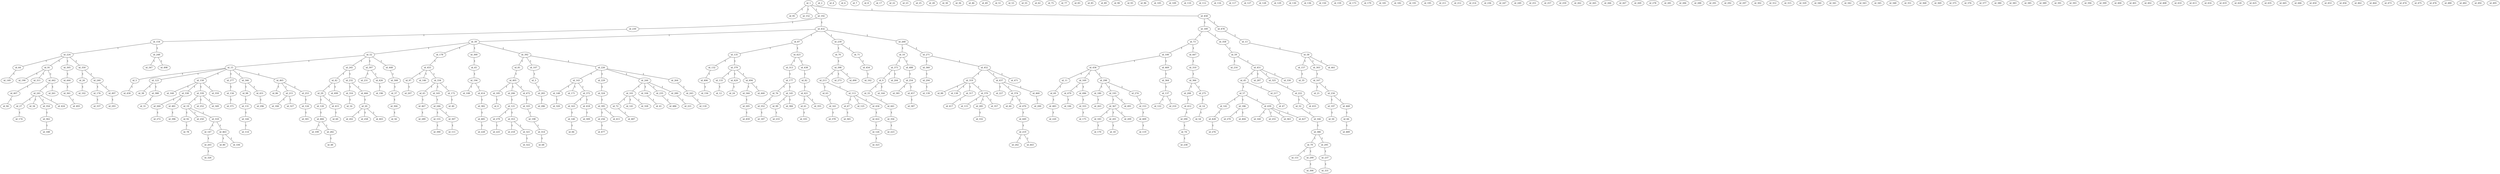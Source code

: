 graph GR{
id_0;
id_1;
id_2;
id_3;
id_4;
id_5;
id_6;
id_7;
id_8;
id_9;
id_10;
id_11;
id_12;
id_13;
id_14;
id_15;
id_16;
id_17;
id_18;
id_19;
id_20;
id_21;
id_22;
id_23;
id_24;
id_25;
id_26;
id_27;
id_28;
id_29;
id_30;
id_31;
id_32;
id_33;
id_34;
id_35;
id_36;
id_37;
id_38;
id_39;
id_40;
id_41;
id_42;
id_43;
id_44;
id_45;
id_46;
id_47;
id_48;
id_49;
id_50;
id_51;
id_52;
id_53;
id_54;
id_55;
id_56;
id_57;
id_58;
id_59;
id_60;
id_61;
id_62;
id_63;
id_64;
id_65;
id_66;
id_67;
id_68;
id_69;
id_70;
id_71;
id_72;
id_73;
id_74;
id_75;
id_76;
id_77;
id_78;
id_79;
id_80;
id_81;
id_82;
id_83;
id_84;
id_85;
id_86;
id_87;
id_88;
id_89;
id_90;
id_91;
id_92;
id_93;
id_94;
id_95;
id_96;
id_97;
id_98;
id_99;
id_100;
id_101;
id_102;
id_103;
id_104;
id_105;
id_106;
id_107;
id_108;
id_109;
id_110;
id_111;
id_112;
id_113;
id_114;
id_115;
id_116;
id_117;
id_118;
id_119;
id_120;
id_121;
id_122;
id_123;
id_124;
id_125;
id_126;
id_127;
id_128;
id_129;
id_130;
id_131;
id_132;
id_133;
id_134;
id_135;
id_136;
id_137;
id_138;
id_139;
id_140;
id_141;
id_142;
id_143;
id_144;
id_145;
id_146;
id_147;
id_148;
id_149;
id_150;
id_151;
id_152;
id_153;
id_154;
id_155;
id_156;
id_157;
id_158;
id_159;
id_160;
id_161;
id_162;
id_163;
id_164;
id_165;
id_166;
id_167;
id_168;
id_169;
id_170;
id_171;
id_172;
id_173;
id_174;
id_175;
id_176;
id_177;
id_178;
id_179;
id_180;
id_181;
id_182;
id_183;
id_184;
id_185;
id_186;
id_187;
id_188;
id_189;
id_190;
id_191;
id_192;
id_193;
id_194;
id_195;
id_196;
id_197;
id_198;
id_199;
id_200;
id_201;
id_202;
id_203;
id_204;
id_205;
id_206;
id_207;
id_208;
id_209;
id_210;
id_211;
id_212;
id_213;
id_214;
id_215;
id_216;
id_217;
id_218;
id_219;
id_220;
id_221;
id_222;
id_223;
id_224;
id_225;
id_226;
id_227;
id_228;
id_229;
id_230;
id_231;
id_232;
id_233;
id_234;
id_235;
id_236;
id_237;
id_238;
id_239;
id_240;
id_241;
id_242;
id_243;
id_244;
id_245;
id_246;
id_247;
id_248;
id_249;
id_250;
id_251;
id_252;
id_253;
id_254;
id_255;
id_256;
id_257;
id_258;
id_259;
id_260;
id_261;
id_262;
id_263;
id_264;
id_265;
id_266;
id_267;
id_268;
id_269;
id_270;
id_271;
id_272;
id_273;
id_274;
id_275;
id_276;
id_277;
id_278;
id_279;
id_280;
id_281;
id_282;
id_283;
id_284;
id_285;
id_286;
id_287;
id_288;
id_289;
id_290;
id_291;
id_292;
id_293;
id_294;
id_295;
id_296;
id_297;
id_298;
id_299;
id_300;
id_301;
id_302;
id_303;
id_304;
id_305;
id_306;
id_307;
id_308;
id_309;
id_310;
id_311;
id_312;
id_313;
id_314;
id_315;
id_316;
id_317;
id_318;
id_319;
id_320;
id_321;
id_322;
id_323;
id_324;
id_325;
id_326;
id_327;
id_328;
id_329;
id_330;
id_331;
id_332;
id_333;
id_334;
id_335;
id_336;
id_337;
id_338;
id_339;
id_340;
id_341;
id_342;
id_343;
id_344;
id_345;
id_346;
id_347;
id_348;
id_349;
id_350;
id_351;
id_352;
id_353;
id_354;
id_355;
id_356;
id_357;
id_358;
id_359;
id_360;
id_361;
id_362;
id_363;
id_364;
id_365;
id_366;
id_367;
id_368;
id_369;
id_370;
id_371;
id_372;
id_373;
id_374;
id_375;
id_376;
id_377;
id_378;
id_379;
id_380;
id_381;
id_382;
id_383;
id_384;
id_385;
id_386;
id_387;
id_388;
id_389;
id_390;
id_391;
id_392;
id_393;
id_394;
id_395;
id_396;
id_397;
id_398;
id_399;
id_400;
id_401;
id_402;
id_403;
id_404;
id_405;
id_406;
id_407;
id_408;
id_409;
id_410;
id_411;
id_412;
id_413;
id_414;
id_415;
id_416;
id_417;
id_418;
id_419;
id_420;
id_421;
id_422;
id_423;
id_424;
id_425;
id_426;
id_427;
id_428;
id_429;
id_430;
id_431;
id_432;
id_433;
id_434;
id_435;
id_436;
id_437;
id_438;
id_439;
id_440;
id_441;
id_442;
id_443;
id_444;
id_445;
id_446;
id_447;
id_448;
id_449;
id_450;
id_451;
id_452;
id_453;
id_454;
id_455;
id_456;
id_457;
id_458;
id_459;
id_460;
id_461;
id_462;
id_463;
id_464;
id_465;
id_466;
id_467;
id_468;
id_469;
id_470;
id_471;
id_472;
id_473;
id_474;
id_475;
id_476;
id_477;
id_478;
id_479;
id_480;
id_481;
id_482;
id_483;
id_484;
id_485;
id_486;
id_487;
id_488;
id_489;
id_490;
id_491;
id_492;
id_493;
id_494;
id_495;
id_496;
id_497;
id_498;
id_499;
id_1--id_95[label=1];
id_1--id_192[label=1];
id_1--id_152[label=1];
id_1--id_458[label=1];
id_192--id_432[label=1];
id_192--id_230[label=1];
id_458--id_478[label=1];
id_458--id_189[label=1];
id_432--id_268[label=1];
id_432--id_39[label=1];
id_432--id_87[label=1];
id_432--id_239[label=1];
id_230--id_154[label=1];
id_478--id_13[label=1];
id_189--id_358[label=1];
id_189--id_73[label=1];
id_268--id_10[label=1];
id_268--id_271[label=1];
id_39--id_392[label=1];
id_39--id_300[label=1];
id_39--id_52[label=1];
id_39--id_178[label=1];
id_87--id_135[label=1];
id_87--id_423[label=1];
id_239--id_71[label=1];
id_239--id_70[label=1];
id_154--id_248[label=1];
id_154--id_224[label=1];
id_13--id_58[label=1];
id_358--id_59[label=1];
id_73--id_100[label=1];
id_73--id_447[label=1];
id_10--id_488[label=1];
id_10--id_373[label=1];
id_271--id_452[label=1];
id_271--id_360[label=1];
id_392--id_107[label=1];
id_392--id_81[label=1];
id_392--id_226[label=1];
id_300--id_65[label=1];
id_52--id_15[label=1];
id_52--id_245[label=1];
id_52--id_448[label=1];
id_52--id_397[label=1];
id_178--id_455[label=1];
id_135--id_132[label=1];
id_135--id_379[label=1];
id_423--id_438[label=1];
id_423--id_313[label=1];
id_71--id_454[label=1];
id_70--id_398[label=1];
id_248--id_498[label=1];
id_248--id_347[label=1];
id_224--id_91[label=1];
id_224--id_350[label=1];
id_224--id_64[label=1];
id_224--id_305[label=1];
id_58--id_157[label=1];
id_58--id_461[label=1];
id_58--id_303[label=1];
id_59--id_451[label=1];
id_59--id_216[label=1];
id_100--id_469[label=1];
id_100--id_436[label=1];
id_447--id_310[label=1];
id_488--id_254[label=1];
id_373--id_9[label=1];
id_373--id_204[label=1];
id_452--id_319[label=1];
id_452--id_471[label=1];
id_452--id_437[label=1];
id_360--id_294[label=1];
id_107--id_3[label=1];
id_81--id_405[label=1];
id_226--id_143[label=1];
id_226--id_264[label=1];
id_226--id_244[label=1];
id_226--id_229[label=1];
id_65--id_194[label=1];
id_15--id_277[label=1];
id_15--id_123[label=1];
id_15--id_158[label=1];
id_15--id_346[label=1];
id_15--id_465[label=1];
id_15--id_5[label=1];
id_245--id_42[label=1];
id_245--id_232[label=1];
id_448--id_308[label=1];
id_397--id_231[label=1];
id_397--id_426[label=1];
id_455--id_146[label=1];
id_455--id_97[label=1];
id_455--id_334[label=1];
id_132--id_406[label=1];
id_379--id_429[label=1];
id_379--id_133[label=1];
id_379--id_494[label=1];
id_438--id_82[label=1];
id_313--id_177[label=1];
id_454--id_162[label=1];
id_398--id_273[label=1];
id_398--id_490[label=1];
id_398--id_213[label=1];
id_91--id_442[label=1];
id_91--id_190[label=1];
id_91--id_311[label=1];
id_350--id_240[label=1];
id_350--id_26[label=1];
id_64--id_149[label=1];
id_305--id_444[label=1];
id_157--id_35[label=1];
id_303--id_167[label=1];
id_451--id_330[label=1];
id_451--id_325[label=1];
id_451--id_45[label=1];
id_451--id_287[label=1];
id_469--id_364[label=1];
id_436--id_169[label=1];
id_436--id_11[label=1];
id_436--id_298[label=1];
id_310--id_366[label=1];
id_254--id_381[label=1];
id_254--id_457[label=1];
id_9--id_164[label=1];
id_9--id_33[label=1];
id_319--id_138[label=1];
id_319--id_88[label=1];
id_319--id_317[label=1];
id_319--id_370[label=1];
id_437--id_460[label=1];
id_437--id_374[label=1];
id_437--id_227[label=1];
id_294--id_139[label=1];
id_3--id_283[label=1];
id_405--id_472[label=1];
id_405--id_185[label=1];
id_405--id_206[label=1];
id_143--id_148[label=1];
id_143--id_171[label=1];
id_143--id_372[label=1];
id_264--id_243[label=1];
id_244--id_280[label=1];
id_244--id_104[label=1];
id_244--id_101[label=1];
id_244--id_235[label=1];
id_229--id_324[label=1];
id_194--id_414[label=1];
id_194--id_108[label=1];
id_277--id_134[label=1];
id_123--id_38[label=1];
id_123--id_388[label=1];
id_158--id_339[label=1];
id_158--id_338[label=1];
id_158--id_168[label=1];
id_158--id_359[label=1];
id_346--id_431[label=1];
id_346--id_98[label=1];
id_465--id_86[label=1];
id_465--id_253[label=1];
id_465--id_215[label=1];
id_5--id_430[label=1];
id_42--id_499[label=1];
id_42--id_29[label=1];
id_232--id_316[label=1];
id_232--id_466[label=1];
id_308--id_37[label=1];
id_426--id_196[label=1];
id_97--id_207[label=1];
id_334--id_165[label=1];
id_334--id_172[label=1];
id_334--id_43[label=1];
id_406--id_156[label=1];
id_429--id_24[label=1];
id_133--id_12[label=1];
id_494--id_344[label=1];
id_494--id_440[label=1];
id_82--id_421[label=1];
id_177--id_76[label=1];
id_177--id_145[label=1];
id_213--id_113[label=1];
id_213--id_63[label=1];
id_442--id_261[label=1];
id_442--id_241[label=1];
id_311--id_407[label=1];
id_240--id_176[label=1];
id_240--id_497[label=1];
id_26--id_102[label=1];
id_444--id_361[label=1];
id_167--id_234[label=1];
id_167--id_21[label=1];
id_325--id_222[label=1];
id_45--id_217[label=1];
id_45--id_57[label=1];
id_364--id_137[label=1];
id_169--id_496[label=1];
id_169--id_479[label=1];
id_11--id_69[label=1];
id_298--id_274[label=1];
id_298--id_180[label=1];
id_298--id_193[label=1];
id_366--id_208[label=1];
id_366--id_275[label=1];
id_457--id_387[label=1];
id_33--id_441[label=1];
id_317--id_417[label=1];
id_370--id_115[label=1];
id_370--id_285[label=1];
id_370--id_357[label=1];
id_460--id_200[label=1];
id_374--id_470[label=1];
id_374--id_44[label=1];
id_283--id_286[label=1];
id_472--id_103[label=1];
id_185--id_0[label=1];
id_206--id_121[label=1];
id_148--id_320[label=1];
id_372--id_418[label=1];
id_372--id_163[label=1];
id_243--id_118[label=1];
id_280--id_221[label=1];
id_104--id_41[label=1];
id_101--id_141[label=1];
id_101--id_328[label=1];
id_101--id_72[label=1];
id_235--id_486[label=1];
id_324--id_395[label=1];
id_414--id_382[label=1];
id_134--id_371[label=1];
id_388--id_31[label=1];
id_339--id_19[label=1];
id_339--id_349[label=1];
id_339--id_252[label=1];
id_338--id_481[label=1];
id_338--id_260[label=1];
id_431--id_296[label=1];
id_98--id_131[label=1];
id_253--id_124[label=1];
id_215--id_184[label=1];
id_215--id_327[label=1];
id_29--id_120[label=1];
id_29--id_415[label=1];
id_316--id_16[label=1];
id_466--id_20[label=1];
id_37--id_304[label=1];
id_165--id_246[label=1];
id_172--id_40[label=1];
id_43--id_467[label=1];
id_344--id_205[label=1];
id_421--id_355[label=1];
id_421--id_61[label=1];
id_76--id_352[label=1];
id_145--id_384[label=1];
id_145--id_99[label=1];
id_113--id_125[label=1];
id_113--id_434[label=1];
id_113--id_67[label=1];
id_63--id_161[label=1];
id_241--id_34[label=1];
id_241--id_424[label=1];
id_241--id_354[label=1];
id_241--id_27[label=1];
id_407--id_94[label=1];
id_176--id_337[label=1];
id_497--id_293[label=1];
id_361--id_493[label=1];
id_234--id_197[label=1];
id_234--id_468[label=1];
id_222--id_433[label=1];
id_222--id_32[label=1];
id_217--id_47[label=1];
id_57--id_186[label=1];
id_57--id_439[label=1];
id_57--id_142[label=1];
id_137--id_122[label=1];
id_137--id_210[label=1];
id_496--id_333[label=1];
id_479--id_106[label=1];
id_69--id_483[label=1];
id_274--id_153[label=1];
id_180--id_263[label=1];
id_193--id_491[label=1];
id_193--id_367[label=1];
id_208--id_412[label=1];
id_275--id_14[label=1];
id_441--id_356[label=1];
id_285--id_332[label=1];
id_470--id_449[label=1];
id_103--id_198[label=1];
id_121--id_279[label=1];
id_121--id_353[label=1];
id_418--id_309[label=1];
id_163--id_140[label=1];
id_72--id_487[label=1];
id_395--id_256[label=1];
id_395--id_411[label=1];
id_382--id_485[label=1];
id_19--id_92[label=1];
id_19--id_318[label=1];
id_19--id_250[label=1];
id_481--id_396[label=1];
id_260--id_272[label=1];
id_131--id_144[label=1];
id_124--id_301[label=1];
id_120--id_484[label=1];
id_415--id_60[label=1];
id_20--id_403[label=1];
id_20--id_258[label=1];
id_20--id_202[label=1];
id_304--id_56[label=1];
id_246--id_307[label=1];
id_246--id_155[label=1];
id_467--id_289[label=1];
id_205--id_459[label=1];
id_61--id_335[label=1];
id_352--id_187[label=1];
id_99--id_233[label=1];
id_434--id_422[label=1];
id_67--id_365[label=1];
id_161--id_378[label=1];
id_354--id_362[label=1];
id_27--id_174[label=1];
id_197--id_50[label=1];
id_468--id_66[label=1];
id_32--id_166[label=1];
id_186--id_404[label=1];
id_186--id_270[label=1];
id_439--id_427[label=1];
id_439--id_160[label=1];
id_439--id_255[label=1];
id_439--id_363[label=1];
id_142--id_428[label=1];
id_333--id_175[label=1];
id_483--id_220[label=1];
id_153--id_409[label=1];
id_367--id_201[label=1];
id_367--id_183[label=1];
id_367--id_209[label=1];
id_412--id_290[label=1];
id_14--id_54[label=1];
id_356--id_223[label=1];
id_449--id_219[label=1];
id_198--id_314[label=1];
id_279--id_225[label=1];
id_353--id_321[label=1];
id_353--id_218[label=1];
id_140--id_84[label=1];
id_256--id_477[label=1];
id_485--id_228[label=1];
id_92--id_78[label=1];
id_318--id_463[label=1];
id_318--id_147[label=1];
id_144--id_114[label=1];
id_484--id_282[label=1];
id_484--id_199[label=1];
id_307--id_111[label=1];
id_155--id_390[label=1];
id_422--id_126[label=1];
id_362--id_188[label=1];
id_66--id_489[label=1];
id_166--id_386[label=1];
id_428--id_276[label=1];
id_409--id_119[label=1];
id_201--id_18[label=1];
id_183--id_170[label=1];
id_290--id_74[label=1];
id_219--id_443[label=1];
id_219--id_242[label=1];
id_314--id_68[label=1];
id_321--id_322[label=1];
id_463--id_80[label=1];
id_463--id_336[label=1];
id_147--id_203[label=1];
id_282--id_48[label=1];
id_126--id_323[label=1];
id_386--id_295[label=1];
id_386--id_79[label=1];
id_74--id_238[label=1];
id_203--id_326[label=1];
id_295--id_237[label=1];
id_79--id_299[label=1];
id_79--id_151[label=1];
id_237--id_331[label=1];
id_299--id_306[label=1];
}